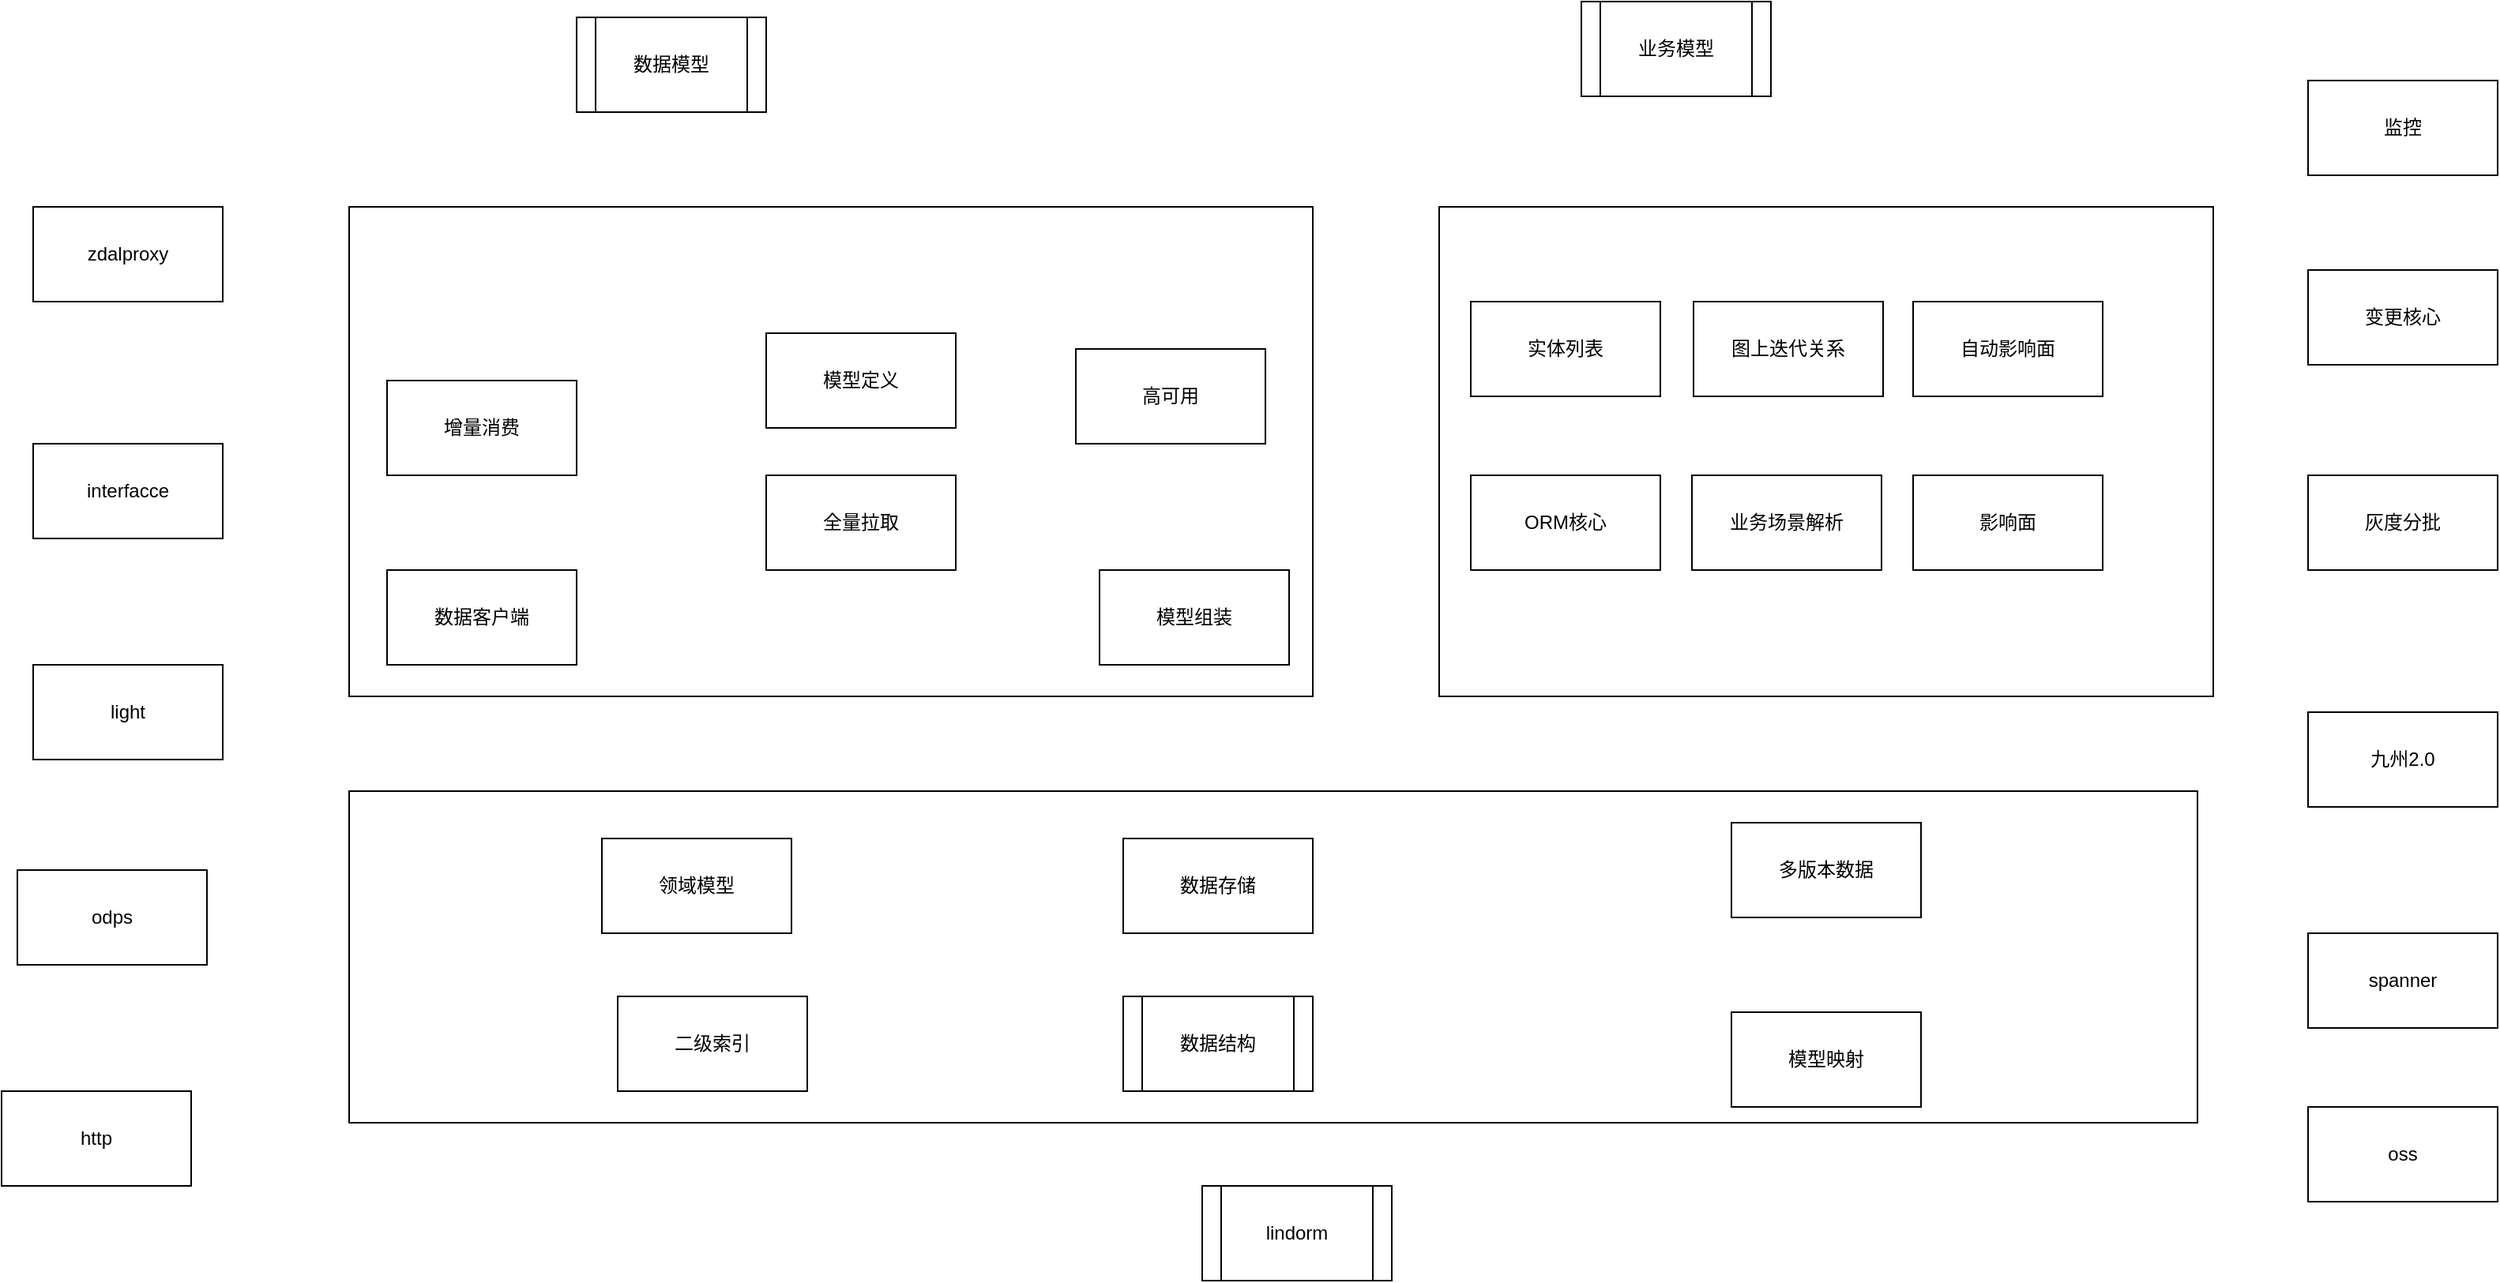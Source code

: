<mxfile version="12.7.9" type="github">
  <diagram id="0CJbJKZwFz1q1Lmc70vx" name="Page-1">
    <mxGraphModel dx="1805" dy="837" grid="1" gridSize="10" guides="1" tooltips="1" connect="1" arrows="1" fold="1" page="1" pageScale="1" pageWidth="827" pageHeight="1169" math="0" shadow="0">
      <root>
        <mxCell id="0" />
        <mxCell id="1" parent="0" />
        <mxCell id="fxnPY3MzVxRmhkM58OgS-11" value="" style="rounded=0;whiteSpace=wrap;html=1;" vertex="1" parent="1">
          <mxGeometry x="960" y="300" width="490" height="310" as="geometry" />
        </mxCell>
        <mxCell id="fxnPY3MzVxRmhkM58OgS-10" value="" style="rounded=0;whiteSpace=wrap;html=1;" vertex="1" parent="1">
          <mxGeometry x="270" y="670" width="1170" height="210" as="geometry" />
        </mxCell>
        <mxCell id="fxnPY3MzVxRmhkM58OgS-6" value="" style="rounded=0;whiteSpace=wrap;html=1;" vertex="1" parent="1">
          <mxGeometry x="270" y="300" width="610" height="310" as="geometry" />
        </mxCell>
        <mxCell id="sGaDUNlKgrUtjBCFJQaa-2" value="增量消费" style="rounded=0;whiteSpace=wrap;html=1;" parent="1" vertex="1">
          <mxGeometry x="294" y="410" width="120" height="60" as="geometry" />
        </mxCell>
        <mxCell id="sGaDUNlKgrUtjBCFJQaa-3" value="数据客户端" style="rounded=0;whiteSpace=wrap;html=1;" parent="1" vertex="1">
          <mxGeometry x="294" y="530" width="120" height="60" as="geometry" />
        </mxCell>
        <mxCell id="sGaDUNlKgrUtjBCFJQaa-4" value="模型定义" style="rounded=0;whiteSpace=wrap;html=1;" parent="1" vertex="1">
          <mxGeometry x="534" y="380" width="120" height="60" as="geometry" />
        </mxCell>
        <mxCell id="sGaDUNlKgrUtjBCFJQaa-5" value="全量拉取" style="rounded=0;whiteSpace=wrap;html=1;" parent="1" vertex="1">
          <mxGeometry x="534" y="470" width="120" height="60" as="geometry" />
        </mxCell>
        <mxCell id="sGaDUNlKgrUtjBCFJQaa-6" value="模型组装" style="rounded=0;whiteSpace=wrap;html=1;" parent="1" vertex="1">
          <mxGeometry x="745" y="530" width="120" height="60" as="geometry" />
        </mxCell>
        <mxCell id="sGaDUNlKgrUtjBCFJQaa-7" value="数据存储" style="rounded=0;whiteSpace=wrap;html=1;" parent="1" vertex="1">
          <mxGeometry x="760" y="700" width="120" height="60" as="geometry" />
        </mxCell>
        <mxCell id="fxnPY3MzVxRmhkM58OgS-1" value="ORM核心" style="rounded=0;whiteSpace=wrap;html=1;" vertex="1" parent="1">
          <mxGeometry x="980" y="470" width="120" height="60" as="geometry" />
        </mxCell>
        <mxCell id="fxnPY3MzVxRmhkM58OgS-3" value="业务场景解析" style="rounded=0;whiteSpace=wrap;html=1;" vertex="1" parent="1">
          <mxGeometry x="1120" y="470" width="120" height="60" as="geometry" />
        </mxCell>
        <mxCell id="fxnPY3MzVxRmhkM58OgS-4" value="影响面" style="rounded=0;whiteSpace=wrap;html=1;" vertex="1" parent="1">
          <mxGeometry x="1260" y="470" width="120" height="60" as="geometry" />
        </mxCell>
        <mxCell id="fxnPY3MzVxRmhkM58OgS-8" value="二级索引" style="rounded=0;whiteSpace=wrap;html=1;" vertex="1" parent="1">
          <mxGeometry x="440" y="800" width="120" height="60" as="geometry" />
        </mxCell>
        <mxCell id="fxnPY3MzVxRmhkM58OgS-9" value="模型映射" style="rounded=0;whiteSpace=wrap;html=1;" vertex="1" parent="1">
          <mxGeometry x="1145" y="810" width="120" height="60" as="geometry" />
        </mxCell>
        <mxCell id="fxnPY3MzVxRmhkM58OgS-12" value="实体列表" style="rounded=0;whiteSpace=wrap;html=1;" vertex="1" parent="1">
          <mxGeometry x="980" y="360" width="120" height="60" as="geometry" />
        </mxCell>
        <mxCell id="fxnPY3MzVxRmhkM58OgS-13" value="图上迭代关系" style="rounded=0;whiteSpace=wrap;html=1;" vertex="1" parent="1">
          <mxGeometry x="1121" y="360" width="120" height="60" as="geometry" />
        </mxCell>
        <mxCell id="fxnPY3MzVxRmhkM58OgS-14" value="数据模型" style="shape=process;whiteSpace=wrap;html=1;backgroundOutline=1;" vertex="1" parent="1">
          <mxGeometry x="414" y="180" width="120" height="60" as="geometry" />
        </mxCell>
        <mxCell id="fxnPY3MzVxRmhkM58OgS-15" value="业务模型" style="shape=process;whiteSpace=wrap;html=1;backgroundOutline=1;" vertex="1" parent="1">
          <mxGeometry x="1050" y="170" width="120" height="60" as="geometry" />
        </mxCell>
        <mxCell id="fxnPY3MzVxRmhkM58OgS-16" value="数据结构" style="shape=process;whiteSpace=wrap;html=1;backgroundOutline=1;" vertex="1" parent="1">
          <mxGeometry x="760" y="800" width="120" height="60" as="geometry" />
        </mxCell>
        <mxCell id="fxnPY3MzVxRmhkM58OgS-20" value="高可用" style="rounded=0;whiteSpace=wrap;html=1;" vertex="1" parent="1">
          <mxGeometry x="730" y="390" width="120" height="60" as="geometry" />
        </mxCell>
        <mxCell id="fxnPY3MzVxRmhkM58OgS-22" value="自动影响面" style="rounded=0;whiteSpace=wrap;html=1;" vertex="1" parent="1">
          <mxGeometry x="1260" y="360" width="120" height="60" as="geometry" />
        </mxCell>
        <mxCell id="fxnPY3MzVxRmhkM58OgS-23" value="领域模型" style="rounded=0;whiteSpace=wrap;html=1;" vertex="1" parent="1">
          <mxGeometry x="430" y="700" width="120" height="60" as="geometry" />
        </mxCell>
        <mxCell id="fxnPY3MzVxRmhkM58OgS-24" value="多版本数据" style="rounded=0;whiteSpace=wrap;html=1;" vertex="1" parent="1">
          <mxGeometry x="1145" y="690" width="120" height="60" as="geometry" />
        </mxCell>
        <mxCell id="fxnPY3MzVxRmhkM58OgS-25" value="监控" style="rounded=0;whiteSpace=wrap;html=1;" vertex="1" parent="1">
          <mxGeometry x="1510" y="220" width="120" height="60" as="geometry" />
        </mxCell>
        <mxCell id="fxnPY3MzVxRmhkM58OgS-26" value="变更核心" style="rounded=0;whiteSpace=wrap;html=1;" vertex="1" parent="1">
          <mxGeometry x="1510" y="340" width="120" height="60" as="geometry" />
        </mxCell>
        <mxCell id="fxnPY3MzVxRmhkM58OgS-27" value="灰度分批" style="rounded=0;whiteSpace=wrap;html=1;" vertex="1" parent="1">
          <mxGeometry x="1510" y="470" width="120" height="60" as="geometry" />
        </mxCell>
        <mxCell id="fxnPY3MzVxRmhkM58OgS-28" value="九州2.0" style="rounded=0;whiteSpace=wrap;html=1;" vertex="1" parent="1">
          <mxGeometry x="1510" y="620" width="120" height="60" as="geometry" />
        </mxCell>
        <mxCell id="fxnPY3MzVxRmhkM58OgS-29" value="spanner" style="rounded=0;whiteSpace=wrap;html=1;" vertex="1" parent="1">
          <mxGeometry x="1510" y="760" width="120" height="60" as="geometry" />
        </mxCell>
        <mxCell id="fxnPY3MzVxRmhkM58OgS-30" value="oss" style="rounded=0;whiteSpace=wrap;html=1;" vertex="1" parent="1">
          <mxGeometry x="1510" y="870" width="120" height="60" as="geometry" />
        </mxCell>
        <mxCell id="fxnPY3MzVxRmhkM58OgS-32" value="lindorm" style="shape=process;whiteSpace=wrap;html=1;backgroundOutline=1;" vertex="1" parent="1">
          <mxGeometry x="810" y="920" width="120" height="60" as="geometry" />
        </mxCell>
        <mxCell id="fxnPY3MzVxRmhkM58OgS-33" value="zdalproxy" style="rounded=0;whiteSpace=wrap;html=1;" vertex="1" parent="1">
          <mxGeometry x="70" y="300" width="120" height="60" as="geometry" />
        </mxCell>
        <mxCell id="fxnPY3MzVxRmhkM58OgS-34" value="interfacce" style="rounded=0;whiteSpace=wrap;html=1;" vertex="1" parent="1">
          <mxGeometry x="70" y="450" width="120" height="60" as="geometry" />
        </mxCell>
        <mxCell id="fxnPY3MzVxRmhkM58OgS-35" value="light" style="rounded=0;whiteSpace=wrap;html=1;" vertex="1" parent="1">
          <mxGeometry x="70" y="590" width="120" height="60" as="geometry" />
        </mxCell>
        <mxCell id="fxnPY3MzVxRmhkM58OgS-36" value="odps" style="rounded=0;whiteSpace=wrap;html=1;" vertex="1" parent="1">
          <mxGeometry x="60" y="720" width="120" height="60" as="geometry" />
        </mxCell>
        <mxCell id="fxnPY3MzVxRmhkM58OgS-37" value="http" style="rounded=0;whiteSpace=wrap;html=1;" vertex="1" parent="1">
          <mxGeometry x="50" y="860" width="120" height="60" as="geometry" />
        </mxCell>
      </root>
    </mxGraphModel>
  </diagram>
</mxfile>
